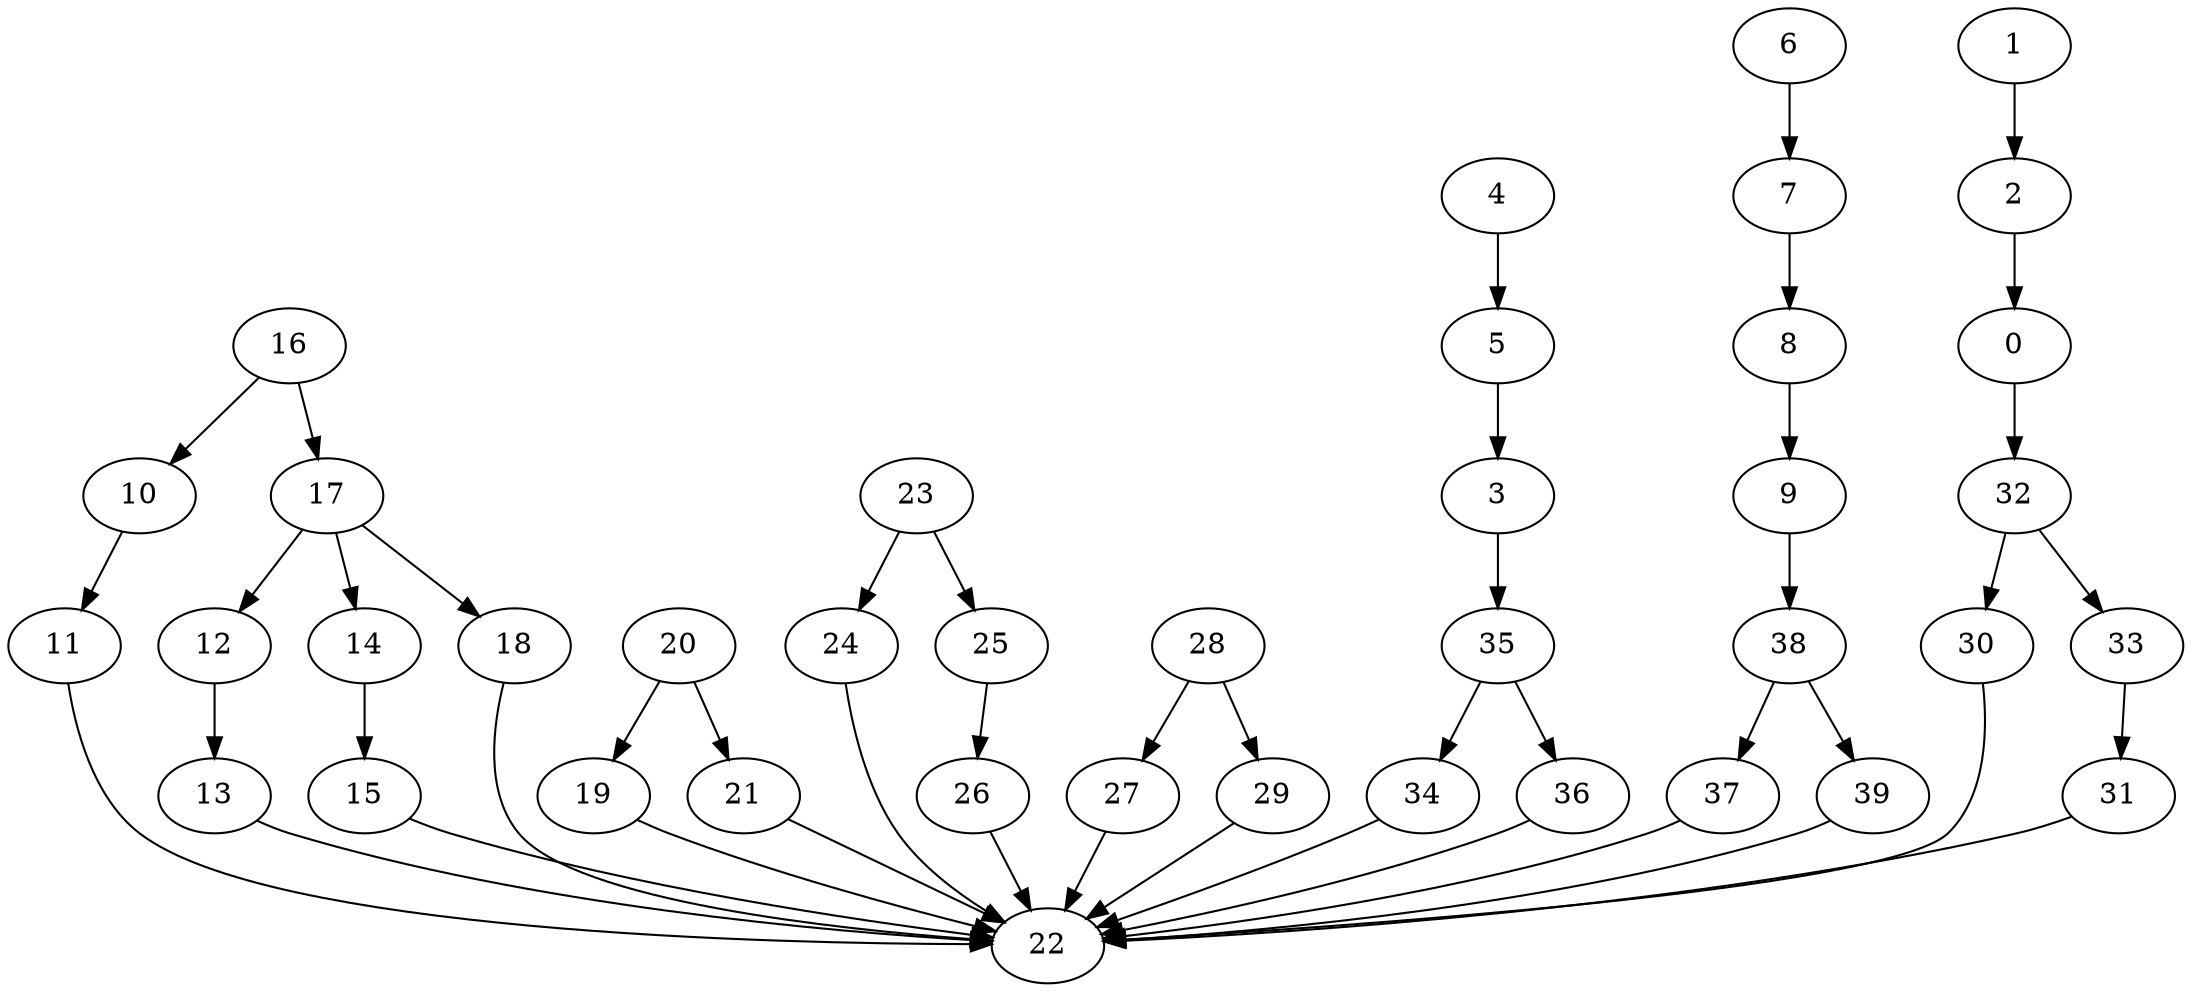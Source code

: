 strict digraph  {
0 [exec=119];
1 [exec=99];
2 [exec=92];
3 [exec=121];
4 [exec=72];
5 [exec=190];
6 [exec=116];
7 [exec=61];
8 [exec=70];
9 [exec=61];
10 [exec=170];
11 [exec=137];
12 [exec=87];
13 [exec=100];
14 [exec=67];
15 [exec=155];
16 [exec=101];
17 [exec=162];
18 [exec=120];
19 [exec=121];
20 [exec=199];
21 [exec=110];
22 [exec=56];
23 [exec=60];
24 [exec=141];
25 [exec=71];
26 [exec=123];
27 [exec=64];
28 [exec=93];
29 [exec=88];
30 [exec=81];
31 [exec=185];
32 [exec=124];
33 [exec=154];
34 [exec=163];
35 [exec=113];
36 [exec=159];
37 [exec=115];
38 [exec=114];
39 [exec=112];
0 -> 32  [comm=5];
1 -> 2  [comm=11];
2 -> 0  [comm=10];
3 -> 35  [comm=5];
4 -> 5  [comm=13];
5 -> 3  [comm=8];
6 -> 7  [comm=17];
7 -> 8  [comm=17];
8 -> 9  [comm=12];
9 -> 38  [comm=6];
10 -> 11  [comm=11];
11 -> 22  [comm=10];
12 -> 13  [comm=15];
13 -> 22  [comm=20];
14 -> 15  [comm=19];
15 -> 22  [comm=5];
16 -> 17  [comm=7];
16 -> 10  [comm=6];
17 -> 18  [comm=8];
17 -> 12  [comm=20];
17 -> 14  [comm=13];
18 -> 22  [comm=9];
19 -> 22  [comm=6];
20 -> 21  [comm=16];
20 -> 19  [comm=7];
21 -> 22  [comm=5];
23 -> 24  [comm=14];
23 -> 25  [comm=16];
24 -> 22  [comm=7];
25 -> 26  [comm=7];
26 -> 22  [comm=19];
27 -> 22  [comm=17];
28 -> 29  [comm=11];
28 -> 27  [comm=14];
29 -> 22  [comm=17];
30 -> 22  [comm=12];
31 -> 22  [comm=20];
32 -> 33  [comm=17];
32 -> 30  [comm=8];
33 -> 31  [comm=7];
34 -> 22  [comm=8];
35 -> 36  [comm=16];
35 -> 34  [comm=18];
36 -> 22  [comm=18];
37 -> 22  [comm=19];
38 -> 39  [comm=7];
38 -> 37  [comm=11];
39 -> 22  [comm=14];
}
